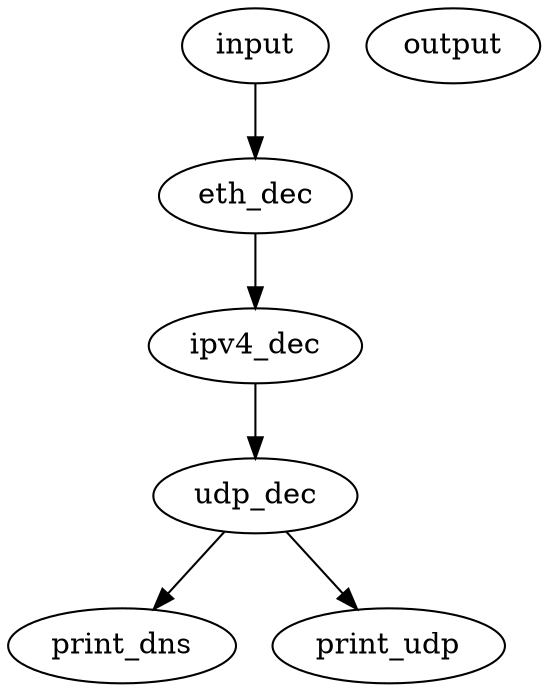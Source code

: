 digraph {
    input;
    print_dns [type=print prefix=DNS];
    print_udp [type=print prefix=UDP];
    output [type=output];

    input -> eth_dec;
    eth_dec -> ipv4_dec [ethertype=ipv4];
    ipv4_dec -> udp_dec [proto=udp];
    udp_dec -> print_dns [port=53];
    udp_dec -> print_udp ;
}
